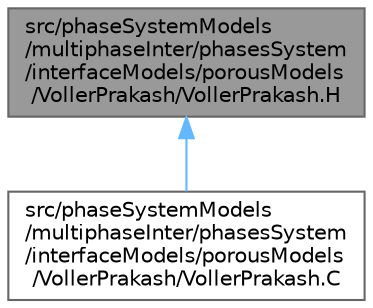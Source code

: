 digraph "src/phaseSystemModels/multiphaseInter/phasesSystem/interfaceModels/porousModels/VollerPrakash/VollerPrakash.H"
{
 // LATEX_PDF_SIZE
  bgcolor="transparent";
  edge [fontname=Helvetica,fontsize=10,labelfontname=Helvetica,labelfontsize=10];
  node [fontname=Helvetica,fontsize=10,shape=box,height=0.2,width=0.4];
  Node1 [id="Node000001",label="src/phaseSystemModels\l/multiphaseInter/phasesSystem\l/interfaceModels/porousModels\l/VollerPrakash/VollerPrakash.H",height=0.2,width=0.4,color="gray40", fillcolor="grey60", style="filled", fontcolor="black",tooltip=" "];
  Node1 -> Node2 [id="edge1_Node000001_Node000002",dir="back",color="steelblue1",style="solid",tooltip=" "];
  Node2 [id="Node000002",label="src/phaseSystemModels\l/multiphaseInter/phasesSystem\l/interfaceModels/porousModels\l/VollerPrakash/VollerPrakash.C",height=0.2,width=0.4,color="grey40", fillcolor="white", style="filled",URL="$VollerPrakash_8C.html",tooltip=" "];
}
